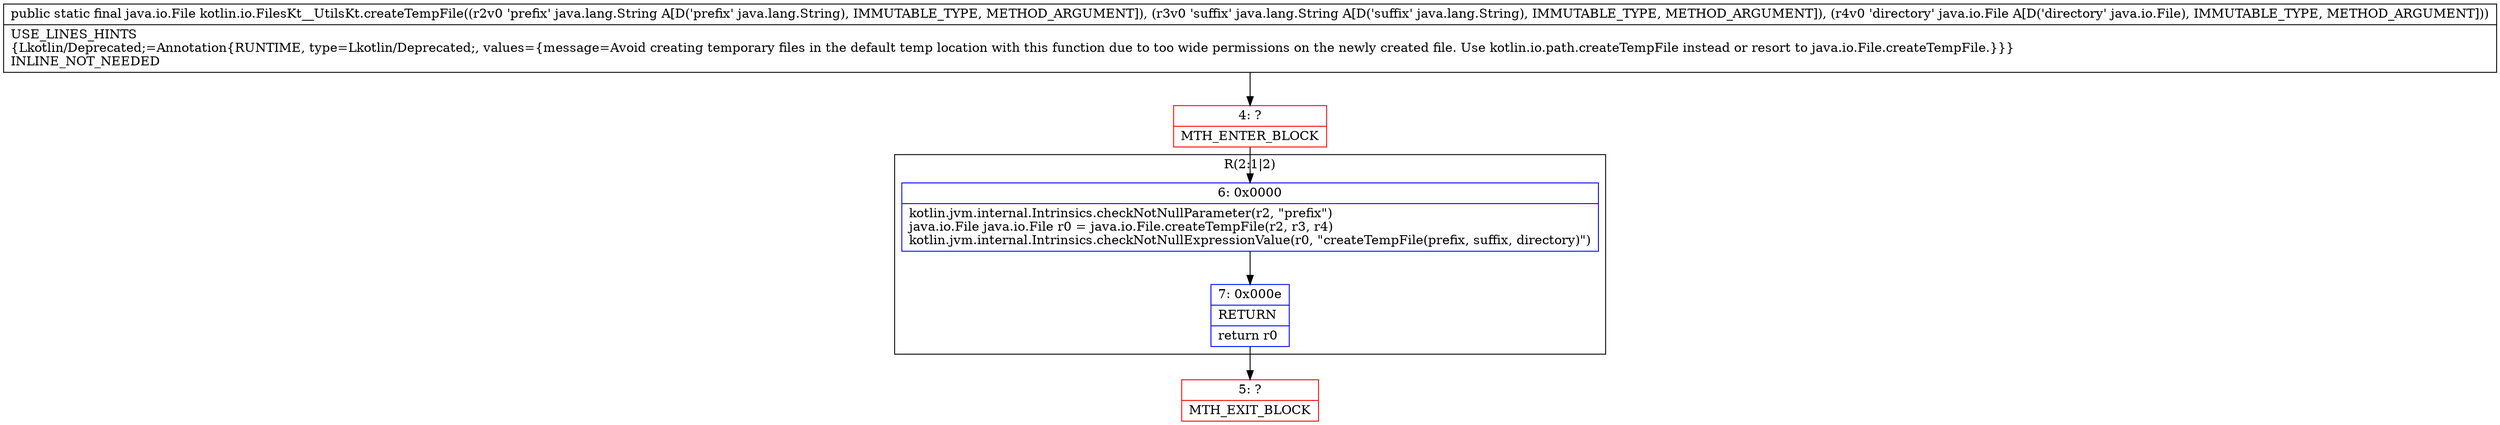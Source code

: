 digraph "CFG forkotlin.io.FilesKt__UtilsKt.createTempFile(Ljava\/lang\/String;Ljava\/lang\/String;Ljava\/io\/File;)Ljava\/io\/File;" {
subgraph cluster_Region_560936579 {
label = "R(2:1|2)";
node [shape=record,color=blue];
Node_6 [shape=record,label="{6\:\ 0x0000|kotlin.jvm.internal.Intrinsics.checkNotNullParameter(r2, \"prefix\")\ljava.io.File java.io.File r0 = java.io.File.createTempFile(r2, r3, r4)\lkotlin.jvm.internal.Intrinsics.checkNotNullExpressionValue(r0, \"createTempFile(prefix, suffix, directory)\")\l}"];
Node_7 [shape=record,label="{7\:\ 0x000e|RETURN\l|return r0\l}"];
}
Node_4 [shape=record,color=red,label="{4\:\ ?|MTH_ENTER_BLOCK\l}"];
Node_5 [shape=record,color=red,label="{5\:\ ?|MTH_EXIT_BLOCK\l}"];
MethodNode[shape=record,label="{public static final java.io.File kotlin.io.FilesKt__UtilsKt.createTempFile((r2v0 'prefix' java.lang.String A[D('prefix' java.lang.String), IMMUTABLE_TYPE, METHOD_ARGUMENT]), (r3v0 'suffix' java.lang.String A[D('suffix' java.lang.String), IMMUTABLE_TYPE, METHOD_ARGUMENT]), (r4v0 'directory' java.io.File A[D('directory' java.io.File), IMMUTABLE_TYPE, METHOD_ARGUMENT]))  | USE_LINES_HINTS\l\{Lkotlin\/Deprecated;=Annotation\{RUNTIME, type=Lkotlin\/Deprecated;, values=\{message=Avoid creating temporary files in the default temp location with this function due to too wide permissions on the newly created file. Use kotlin.io.path.createTempFile instead or resort to java.io.File.createTempFile.\}\}\}\lINLINE_NOT_NEEDED\l}"];
MethodNode -> Node_4;Node_6 -> Node_7;
Node_7 -> Node_5;
Node_4 -> Node_6;
}

